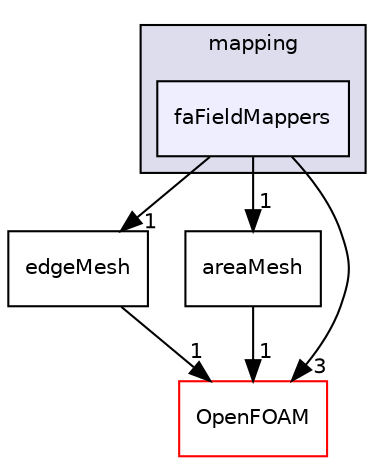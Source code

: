 digraph "src/finiteArea/interpolation/mapping/faFieldMappers" {
  bgcolor=transparent;
  compound=true
  node [ fontsize="10", fontname="Helvetica"];
  edge [ labelfontsize="10", labelfontname="Helvetica"];
  subgraph clusterdir_13c175f27ee12af18019061fa4f83bf4 {
    graph [ bgcolor="#ddddee", pencolor="black", label="mapping" fontname="Helvetica", fontsize="10", URL="dir_13c175f27ee12af18019061fa4f83bf4.html"]
  dir_672e03ec7bc1cdc3e802241c4afc33c1 [shape=box, label="faFieldMappers", style="filled", fillcolor="#eeeeff", pencolor="black", URL="dir_672e03ec7bc1cdc3e802241c4afc33c1.html"];
  }
  dir_6ef5889ffbfbbd682d743a67e9ce9e17 [shape=box label="edgeMesh" URL="dir_6ef5889ffbfbbd682d743a67e9ce9e17.html"];
  dir_aa4bce7a1abbd72ee1f4d02ddf362a3b [shape=box label="areaMesh" URL="dir_aa4bce7a1abbd72ee1f4d02ddf362a3b.html"];
  dir_c5473ff19b20e6ec4dfe5c310b3778a8 [shape=box label="OpenFOAM" color="red" URL="dir_c5473ff19b20e6ec4dfe5c310b3778a8.html"];
  dir_672e03ec7bc1cdc3e802241c4afc33c1->dir_6ef5889ffbfbbd682d743a67e9ce9e17 [headlabel="1", labeldistance=1.5 headhref="dir_000826_000715.html"];
  dir_672e03ec7bc1cdc3e802241c4afc33c1->dir_aa4bce7a1abbd72ee1f4d02ddf362a3b [headlabel="1", labeldistance=1.5 headhref="dir_000826_000714.html"];
  dir_672e03ec7bc1cdc3e802241c4afc33c1->dir_c5473ff19b20e6ec4dfe5c310b3778a8 [headlabel="3", labeldistance=1.5 headhref="dir_000826_002151.html"];
  dir_6ef5889ffbfbbd682d743a67e9ce9e17->dir_c5473ff19b20e6ec4dfe5c310b3778a8 [headlabel="1", labeldistance=1.5 headhref="dir_000715_002151.html"];
  dir_aa4bce7a1abbd72ee1f4d02ddf362a3b->dir_c5473ff19b20e6ec4dfe5c310b3778a8 [headlabel="1", labeldistance=1.5 headhref="dir_000714_002151.html"];
}
